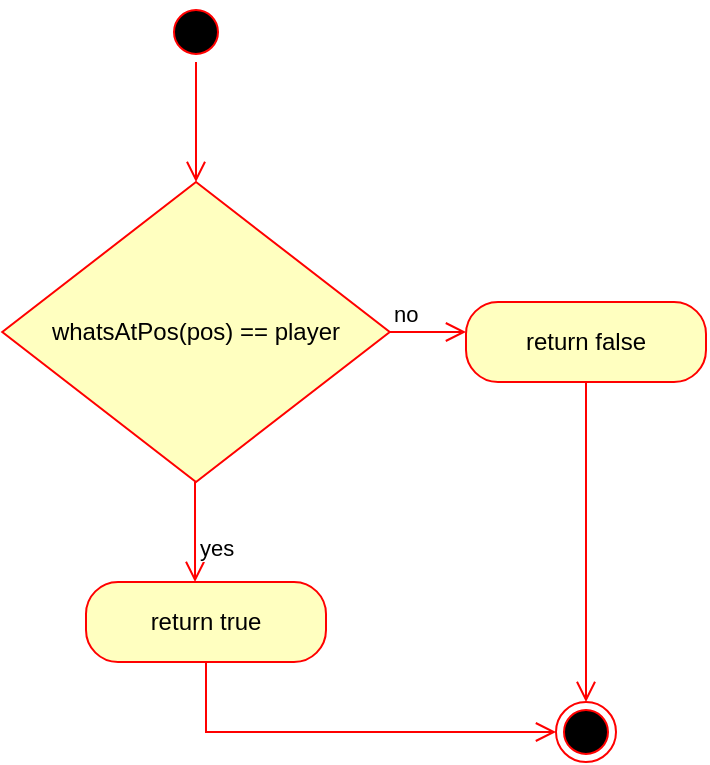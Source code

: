 <mxfile version="17.1.0" type="device"><diagram id="Br_2gTT6isVXdRLuM-tp" name="Page-1"><mxGraphModel dx="780" dy="1055" grid="1" gridSize="10" guides="1" tooltips="1" connect="1" arrows="1" fold="1" page="1" pageScale="1" pageWidth="850" pageHeight="1100" math="0" shadow="0"><root><mxCell id="0"/><mxCell id="1" parent="0"/><mxCell id="Is7NpknDdXgxDlb0aaMN-1" value="" style="ellipse;html=1;shape=startState;fillColor=#000000;strokeColor=#ff0000;" parent="1" vertex="1"><mxGeometry x="320" y="160" width="30" height="30" as="geometry"/></mxCell><mxCell id="Is7NpknDdXgxDlb0aaMN-2" value="" style="edgeStyle=orthogonalEdgeStyle;html=1;verticalAlign=bottom;endArrow=open;endSize=8;strokeColor=#ff0000;rounded=0;" parent="1" source="Is7NpknDdXgxDlb0aaMN-1" edge="1"><mxGeometry relative="1" as="geometry"><mxPoint x="335" y="250" as="targetPoint"/></mxGeometry></mxCell><mxCell id="Is7NpknDdXgxDlb0aaMN-5" value="whatsAtPos(pos) == player" style="rhombus;whiteSpace=wrap;html=1;fillColor=#ffffc0;strokeColor=#ff0000;" parent="1" vertex="1"><mxGeometry x="238.13" y="250" width="193.75" height="150" as="geometry"/></mxCell><mxCell id="Is7NpknDdXgxDlb0aaMN-6" value="no" style="edgeStyle=orthogonalEdgeStyle;html=1;align=left;verticalAlign=bottom;endArrow=open;endSize=8;strokeColor=#ff0000;rounded=0;" parent="1" source="Is7NpknDdXgxDlb0aaMN-5" edge="1"><mxGeometry x="-1" relative="1" as="geometry"><mxPoint x="470" y="325" as="targetPoint"/></mxGeometry></mxCell><mxCell id="Is7NpknDdXgxDlb0aaMN-7" value="yes" style="edgeStyle=orthogonalEdgeStyle;html=1;align=left;verticalAlign=top;endArrow=open;endSize=8;strokeColor=#ff0000;rounded=0;" parent="1" edge="1"><mxGeometry x="-1" relative="1" as="geometry"><mxPoint x="334.51" y="450" as="targetPoint"/><mxPoint x="334.51" y="420" as="sourcePoint"/><Array as="points"><mxPoint x="334.51" y="400"/><mxPoint x="334.51" y="400"/></Array></mxGeometry></mxCell><mxCell id="Is7NpknDdXgxDlb0aaMN-8" value="return false" style="rounded=1;whiteSpace=wrap;html=1;arcSize=40;fontColor=#000000;fillColor=#ffffc0;strokeColor=#ff0000;" parent="1" vertex="1"><mxGeometry x="470" y="310" width="120" height="40" as="geometry"/></mxCell><mxCell id="Is7NpknDdXgxDlb0aaMN-9" value="" style="edgeStyle=orthogonalEdgeStyle;html=1;verticalAlign=bottom;endArrow=open;endSize=8;strokeColor=#ff0000;rounded=0;entryX=0.5;entryY=0;entryDx=0;entryDy=0;" parent="1" source="Is7NpknDdXgxDlb0aaMN-8" target="Is7NpknDdXgxDlb0aaMN-12" edge="1"><mxGeometry relative="1" as="geometry"><mxPoint x="530" y="410" as="targetPoint"/></mxGeometry></mxCell><mxCell id="Is7NpknDdXgxDlb0aaMN-10" value="return true" style="rounded=1;whiteSpace=wrap;html=1;arcSize=40;fontColor=#000000;fillColor=#ffffc0;strokeColor=#ff0000;" parent="1" vertex="1"><mxGeometry x="280" y="450" width="120" height="40" as="geometry"/></mxCell><mxCell id="Is7NpknDdXgxDlb0aaMN-11" value="" style="edgeStyle=orthogonalEdgeStyle;html=1;verticalAlign=bottom;endArrow=open;endSize=8;strokeColor=#ff0000;rounded=0;entryX=0;entryY=0.5;entryDx=0;entryDy=0;" parent="1" source="Is7NpknDdXgxDlb0aaMN-10" target="Is7NpknDdXgxDlb0aaMN-12" edge="1"><mxGeometry relative="1" as="geometry"><mxPoint x="340" y="550" as="targetPoint"/><Array as="points"><mxPoint x="340" y="525"/></Array></mxGeometry></mxCell><mxCell id="Is7NpknDdXgxDlb0aaMN-12" value="" style="ellipse;html=1;shape=endState;fillColor=#000000;strokeColor=#ff0000;" parent="1" vertex="1"><mxGeometry x="515" y="510" width="30" height="30" as="geometry"/></mxCell></root></mxGraphModel></diagram></mxfile>